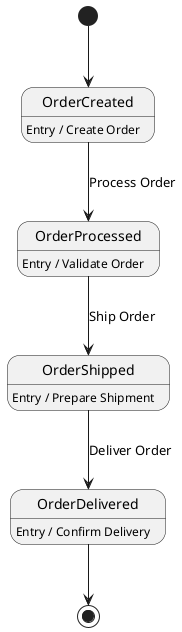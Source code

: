 @startuml
[*] --> OrderCreated

OrderCreated : Entry / Create Order
OrderCreated --> OrderProcessed : Process Order
OrderProcessed : Entry / Validate Order
OrderProcessed --> OrderShipped : Ship Order
OrderShipped : Entry / Prepare Shipment
OrderShipped --> OrderDelivered : Deliver Order
OrderDelivered : Entry / Confirm Delivery
OrderDelivered --> [*]

@enduml